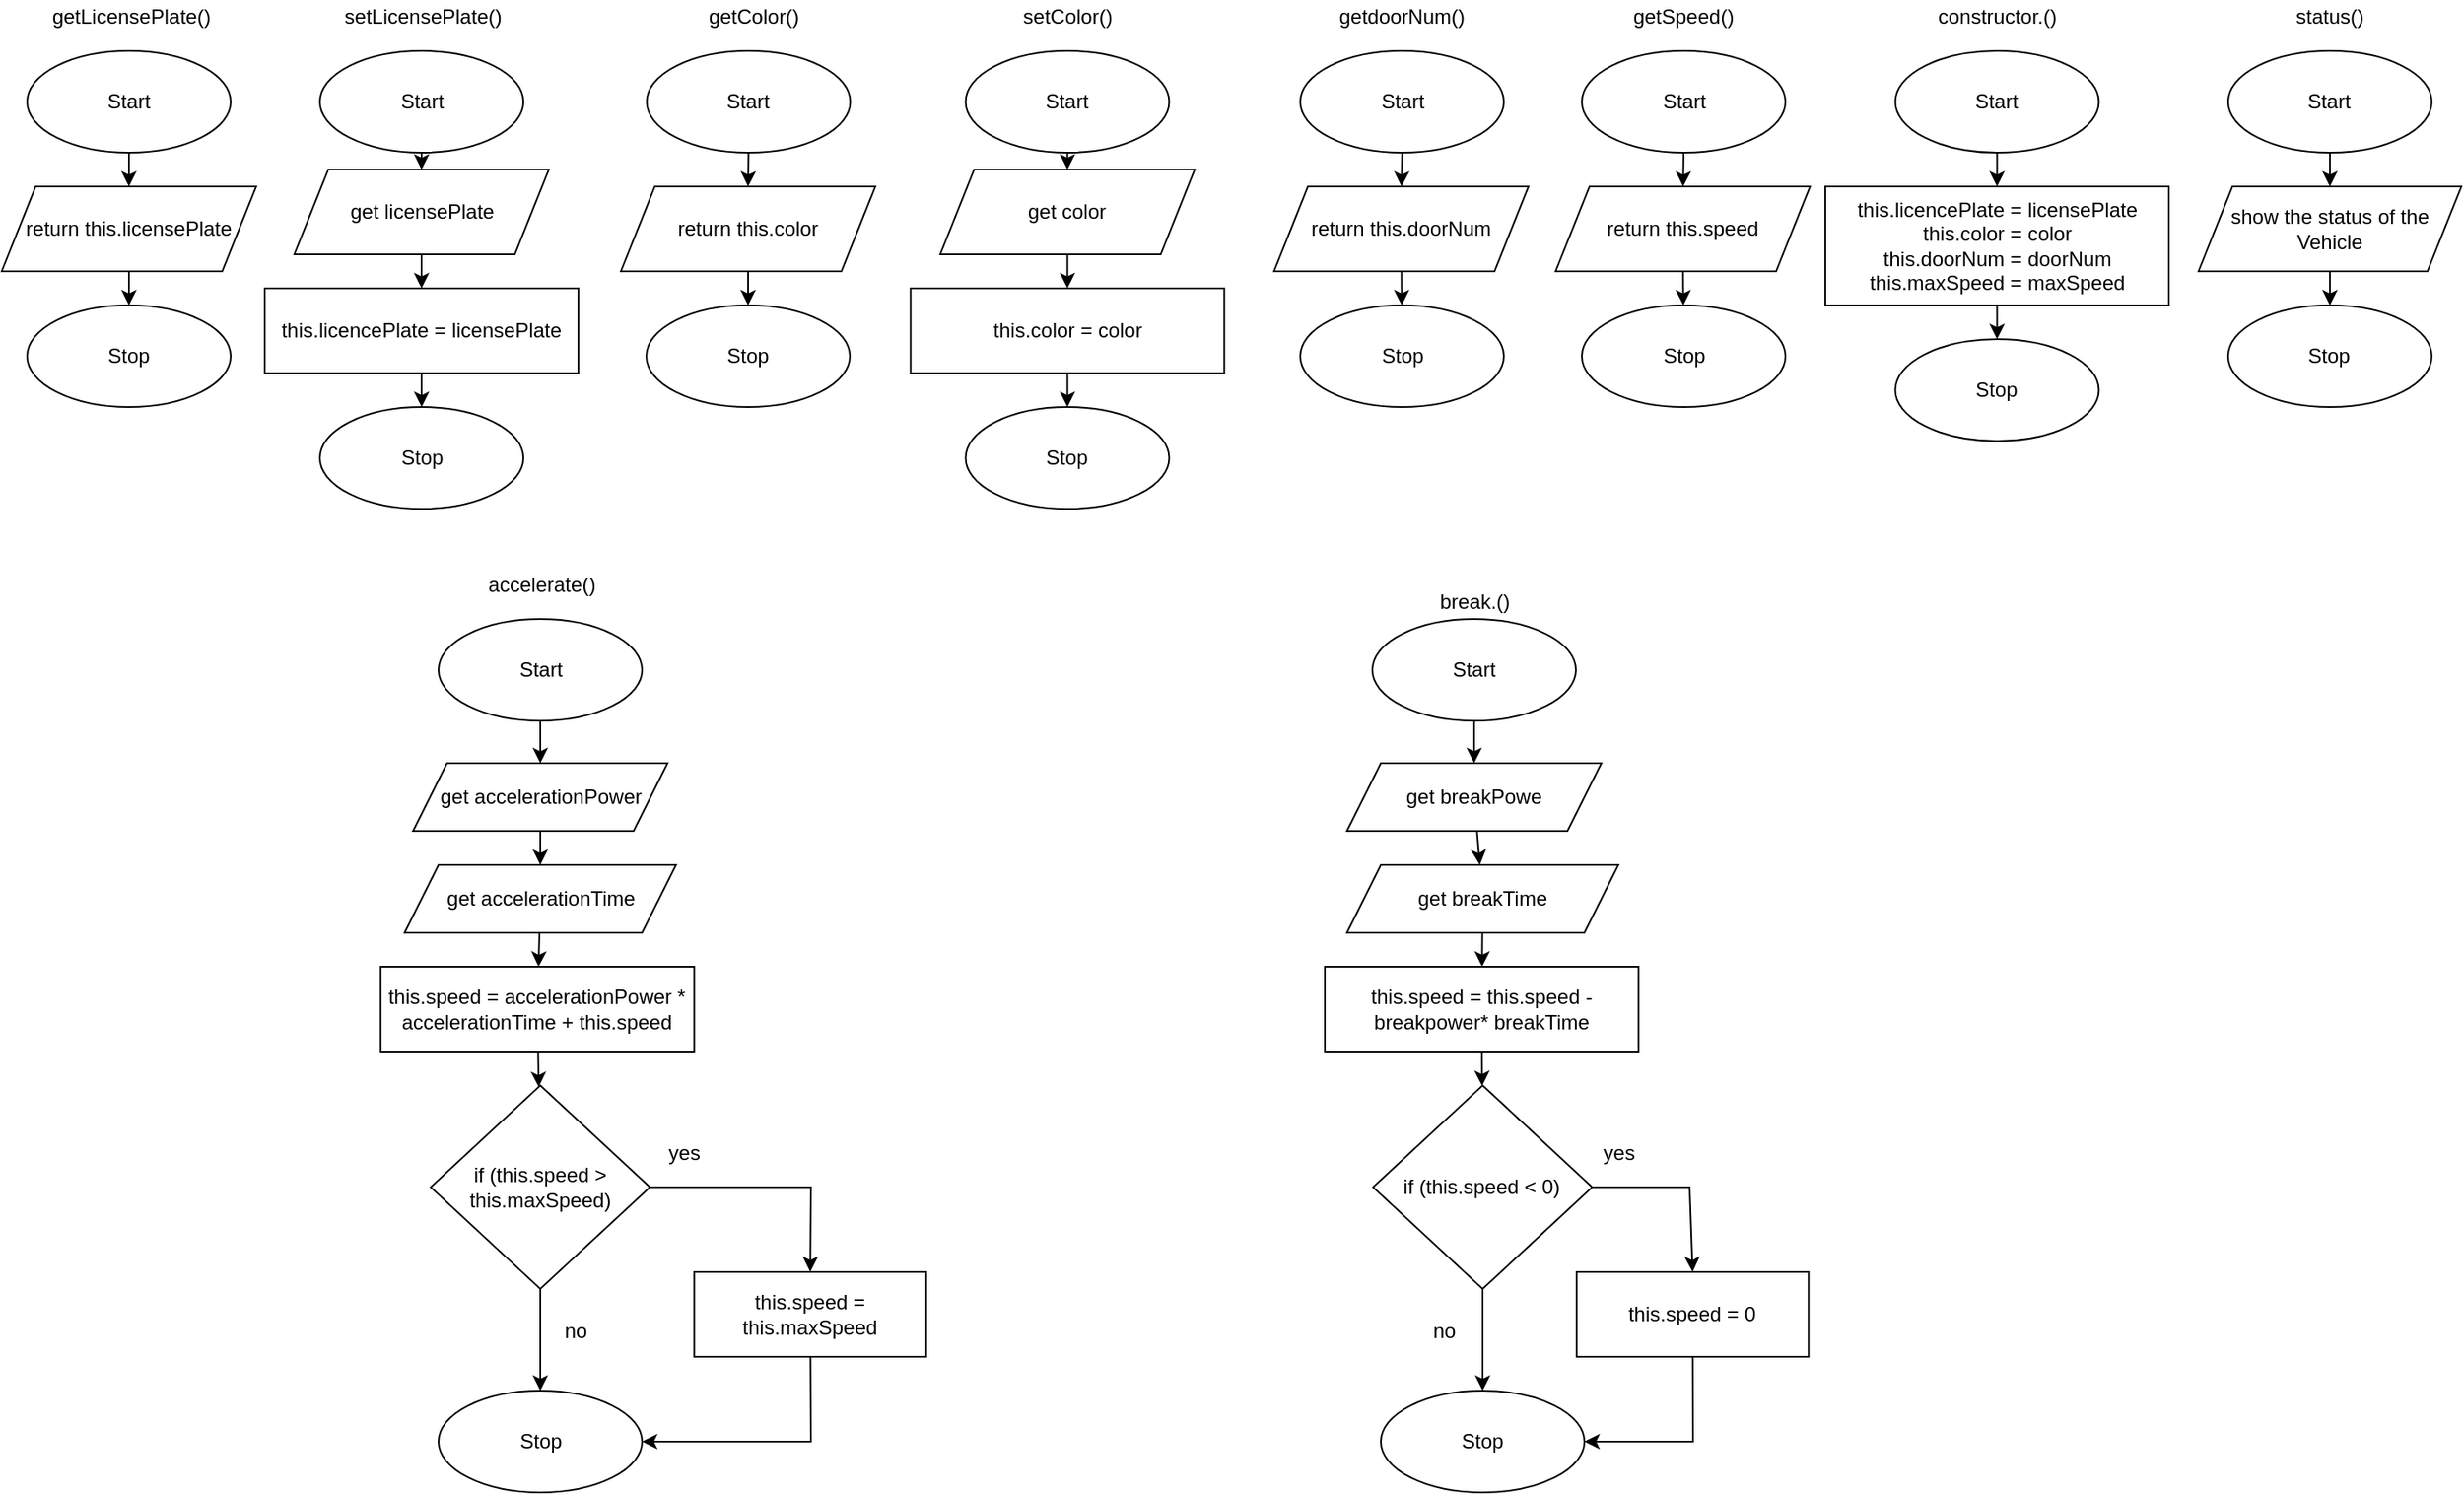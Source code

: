 <mxfile>
    <diagram id="bVoswQC8T6PlKmy4Bn8u" name="Page-1">
        <mxGraphModel dx="1147" dy="832" grid="1" gridSize="10" guides="1" tooltips="1" connect="1" arrows="1" fold="1" page="1" pageScale="1" pageWidth="827" pageHeight="1169" math="0" shadow="0">
            <root>
                <mxCell id="0"/>
                <mxCell id="1" parent="0"/>
                <mxCell id="361" style="edgeStyle=none;html=1;entryX=0.5;entryY=0;entryDx=0;entryDy=0;" parent="1" source="362" target="364" edge="1">
                    <mxGeometry relative="1" as="geometry"/>
                </mxCell>
                <mxCell id="362" value="Start" style="ellipse;whiteSpace=wrap;html=1;" parent="1" vertex="1">
                    <mxGeometry x="340" y="680" width="120" height="60" as="geometry"/>
                </mxCell>
                <mxCell id="363" value="" style="edgeStyle=none;html=1;" parent="1" source="364" target="365" edge="1">
                    <mxGeometry relative="1" as="geometry"/>
                </mxCell>
                <mxCell id="364" value="return this.licensePlate" style="shape=parallelogram;perimeter=parallelogramPerimeter;whiteSpace=wrap;html=1;fixedSize=1;" parent="1" vertex="1">
                    <mxGeometry x="325" y="760" width="150" height="50" as="geometry"/>
                </mxCell>
                <mxCell id="365" value="Stop" style="ellipse;whiteSpace=wrap;html=1;" parent="1" vertex="1">
                    <mxGeometry x="340" y="830" width="120" height="60" as="geometry"/>
                </mxCell>
                <mxCell id="366" value="getLicensePlate()" style="text;html=1;align=center;verticalAlign=middle;resizable=0;points=[];autosize=1;strokeColor=none;fillColor=none;" parent="1" vertex="1">
                    <mxGeometry x="345.5" y="650" width="110" height="20" as="geometry"/>
                </mxCell>
                <mxCell id="489" style="edgeStyle=none;html=1;entryX=0.5;entryY=0;entryDx=0;entryDy=0;" edge="1" parent="1" source="368" target="488">
                    <mxGeometry relative="1" as="geometry"/>
                </mxCell>
                <mxCell id="368" value="Start" style="ellipse;whiteSpace=wrap;html=1;" parent="1" vertex="1">
                    <mxGeometry x="512.55" y="680" width="120" height="60" as="geometry"/>
                </mxCell>
                <mxCell id="372" value="setLicensePlate()" style="text;html=1;align=center;verticalAlign=middle;resizable=0;points=[];autosize=1;strokeColor=none;fillColor=none;" parent="1" vertex="1">
                    <mxGeometry x="517.5" y="650" width="110" height="20" as="geometry"/>
                </mxCell>
                <mxCell id="482" value="" style="edgeStyle=none;html=1;" edge="1" parent="1" source="374" target="480">
                    <mxGeometry relative="1" as="geometry"/>
                </mxCell>
                <mxCell id="374" value="Start" style="ellipse;whiteSpace=wrap;html=1;" parent="1" vertex="1">
                    <mxGeometry x="1090.5" y="680" width="120" height="60" as="geometry"/>
                </mxCell>
                <mxCell id="493" style="edgeStyle=none;html=1;exitX=0.5;exitY=0;exitDx=0;exitDy=0;" edge="1" parent="1" source="377">
                    <mxGeometry relative="1" as="geometry">
                        <mxPoint x="1150" y="840" as="targetPoint"/>
                    </mxGeometry>
                </mxCell>
                <mxCell id="377" value="Stop" style="ellipse;whiteSpace=wrap;html=1;" parent="1" vertex="1">
                    <mxGeometry x="1090.5" y="830" width="120" height="60" as="geometry"/>
                </mxCell>
                <mxCell id="378" value="getdoorNum()" style="text;html=1;align=center;verticalAlign=middle;resizable=0;points=[];autosize=1;strokeColor=none;fillColor=none;" parent="1" vertex="1">
                    <mxGeometry x="1105" y="650" width="90" height="20" as="geometry"/>
                </mxCell>
                <mxCell id="465" style="edgeStyle=none;html=1;entryX=0.5;entryY=0;entryDx=0;entryDy=0;" edge="1" parent="1" source="382" target="461">
                    <mxGeometry relative="1" as="geometry"/>
                </mxCell>
                <mxCell id="382" value="Start" style="ellipse;whiteSpace=wrap;html=1;" parent="1" vertex="1">
                    <mxGeometry x="705.25" y="680" width="120" height="60" as="geometry"/>
                </mxCell>
                <mxCell id="386" value="getColor()" style="text;html=1;align=center;verticalAlign=middle;resizable=0;points=[];autosize=1;strokeColor=none;fillColor=none;" parent="1" vertex="1">
                    <mxGeometry x="733.25" y="650" width="70" height="20" as="geometry"/>
                </mxCell>
                <mxCell id="414" value="" style="edgeStyle=none;html=1;" edge="1" parent="1" source="415" target="417">
                    <mxGeometry relative="1" as="geometry"/>
                </mxCell>
                <mxCell id="415" value="Start" style="ellipse;whiteSpace=wrap;html=1;" vertex="1" parent="1">
                    <mxGeometry x="1637.47" y="680" width="120" height="60" as="geometry"/>
                </mxCell>
                <mxCell id="416" value="" style="edgeStyle=none;html=1;" edge="1" parent="1" source="417" target="418">
                    <mxGeometry relative="1" as="geometry"/>
                </mxCell>
                <mxCell id="417" value="show the status of the Vehicle" style="shape=parallelogram;perimeter=parallelogramPerimeter;whiteSpace=wrap;html=1;fixedSize=1;" vertex="1" parent="1">
                    <mxGeometry x="1620" y="760" width="154.94" height="50" as="geometry"/>
                </mxCell>
                <mxCell id="418" value="Stop" style="ellipse;whiteSpace=wrap;html=1;" vertex="1" parent="1">
                    <mxGeometry x="1637.47" y="830" width="120" height="60" as="geometry"/>
                </mxCell>
                <mxCell id="419" value="status()" style="text;html=1;align=center;verticalAlign=middle;resizable=0;points=[];autosize=1;strokeColor=none;fillColor=none;" vertex="1" parent="1">
                    <mxGeometry x="1667.47" y="650" width="60" height="20" as="geometry"/>
                </mxCell>
                <mxCell id="422" value="" style="edgeStyle=none;html=1;" edge="1" parent="1" source="423" target="425">
                    <mxGeometry relative="1" as="geometry"/>
                </mxCell>
                <mxCell id="423" value="Start" style="ellipse;whiteSpace=wrap;html=1;" vertex="1" parent="1">
                    <mxGeometry x="582.5" y="1015" width="120" height="60" as="geometry"/>
                </mxCell>
                <mxCell id="504" value="" style="edgeStyle=none;html=1;" edge="1" parent="1" source="425" target="502">
                    <mxGeometry relative="1" as="geometry"/>
                </mxCell>
                <mxCell id="425" value="get accelerationPower" style="shape=parallelogram;perimeter=parallelogramPerimeter;whiteSpace=wrap;html=1;fixedSize=1;" vertex="1" parent="1">
                    <mxGeometry x="567.5" y="1100" width="150" height="40" as="geometry"/>
                </mxCell>
                <mxCell id="426" value="Stop" style="ellipse;whiteSpace=wrap;html=1;" vertex="1" parent="1">
                    <mxGeometry x="582.5" y="1470" width="120" height="60" as="geometry"/>
                </mxCell>
                <mxCell id="427" value="accelerate()" style="text;html=1;align=center;verticalAlign=middle;resizable=0;points=[];autosize=1;strokeColor=none;fillColor=none;" vertex="1" parent="1">
                    <mxGeometry x="602.5" y="985" width="80" height="20" as="geometry"/>
                </mxCell>
                <mxCell id="513" value="" style="edgeStyle=none;html=1;" edge="1" parent="1" source="430" target="510">
                    <mxGeometry relative="1" as="geometry"/>
                </mxCell>
                <mxCell id="430" value="Start" style="ellipse;whiteSpace=wrap;html=1;" vertex="1" parent="1">
                    <mxGeometry x="1133" y="1015" width="120" height="60" as="geometry"/>
                </mxCell>
                <mxCell id="433" value="Stop" style="ellipse;whiteSpace=wrap;html=1;" vertex="1" parent="1">
                    <mxGeometry x="1138" y="1470" width="120" height="60" as="geometry"/>
                </mxCell>
                <mxCell id="434" value="break.()" style="text;html=1;align=center;verticalAlign=middle;resizable=0;points=[];autosize=1;strokeColor=none;fillColor=none;" vertex="1" parent="1">
                    <mxGeometry x="1163" y="995" width="60" height="20" as="geometry"/>
                </mxCell>
                <mxCell id="451" value="" style="edgeStyle=none;html=1;" edge="1" parent="1" source="442" target="450">
                    <mxGeometry relative="1" as="geometry"/>
                </mxCell>
                <mxCell id="442" value="Start" style="ellipse;whiteSpace=wrap;html=1;" vertex="1" parent="1">
                    <mxGeometry x="1441.25" y="680" width="120" height="60" as="geometry"/>
                </mxCell>
                <mxCell id="445" value="Stop" style="ellipse;whiteSpace=wrap;html=1;" vertex="1" parent="1">
                    <mxGeometry x="1441.25" y="850" width="120" height="60" as="geometry"/>
                </mxCell>
                <mxCell id="446" value="constructor.()" style="text;html=1;align=center;verticalAlign=middle;resizable=0;points=[];autosize=1;strokeColor=none;fillColor=none;" vertex="1" parent="1">
                    <mxGeometry x="1456.25" y="650" width="90" height="20" as="geometry"/>
                </mxCell>
                <mxCell id="452" value="" style="edgeStyle=none;html=1;" edge="1" parent="1" source="450" target="445">
                    <mxGeometry relative="1" as="geometry"/>
                </mxCell>
                <mxCell id="450" value="this.licencePlate = licensePlate&lt;br&gt;this.color = color&lt;br&gt;this.doorNum = doorNum&lt;br&gt;this.maxSpeed = maxSpeed" style="whiteSpace=wrap;html=1;" vertex="1" parent="1">
                    <mxGeometry x="1400" y="760" width="202.5" height="70" as="geometry"/>
                </mxCell>
                <mxCell id="492" style="edgeStyle=none;html=1;entryX=0.5;entryY=0;entryDx=0;entryDy=0;" edge="1" parent="1" source="454" target="458">
                    <mxGeometry relative="1" as="geometry"/>
                </mxCell>
                <mxCell id="454" value="this.licencePlate = licensePlate" style="whiteSpace=wrap;html=1;" vertex="1" parent="1">
                    <mxGeometry x="480.06" y="820" width="184.88" height="50" as="geometry"/>
                </mxCell>
                <mxCell id="458" value="Stop" style="ellipse;whiteSpace=wrap;html=1;" vertex="1" parent="1">
                    <mxGeometry x="512.55" y="890" width="120" height="60" as="geometry"/>
                </mxCell>
                <mxCell id="463" style="edgeStyle=none;html=1;entryX=0.5;entryY=0;entryDx=0;entryDy=0;" edge="1" parent="1" source="461" target="462">
                    <mxGeometry relative="1" as="geometry"/>
                </mxCell>
                <mxCell id="461" value="return this.color" style="shape=parallelogram;perimeter=parallelogramPerimeter;whiteSpace=wrap;html=1;fixedSize=1;" vertex="1" parent="1">
                    <mxGeometry x="690" y="760" width="150" height="50" as="geometry"/>
                </mxCell>
                <mxCell id="462" value="Stop" style="ellipse;whiteSpace=wrap;html=1;" vertex="1" parent="1">
                    <mxGeometry x="705" y="830" width="120" height="60" as="geometry"/>
                </mxCell>
                <mxCell id="484" value="" style="edgeStyle=none;html=1;" edge="1" parent="1" source="467" target="483">
                    <mxGeometry relative="1" as="geometry"/>
                </mxCell>
                <mxCell id="467" value="Start" style="ellipse;whiteSpace=wrap;html=1;" vertex="1" parent="1">
                    <mxGeometry x="893.25" y="680" width="120" height="60" as="geometry"/>
                </mxCell>
                <mxCell id="468" value="setColor()" style="text;html=1;align=center;verticalAlign=middle;resizable=0;points=[];autosize=1;strokeColor=none;fillColor=none;" vertex="1" parent="1">
                    <mxGeometry x="918.25" y="650" width="70" height="20" as="geometry"/>
                </mxCell>
                <mxCell id="471" value="Stop" style="ellipse;whiteSpace=wrap;html=1;" vertex="1" parent="1">
                    <mxGeometry x="893.25" y="890" width="120" height="60" as="geometry"/>
                </mxCell>
                <mxCell id="486" value="" style="edgeStyle=none;html=1;" edge="1" parent="1" source="478" target="471">
                    <mxGeometry relative="1" as="geometry"/>
                </mxCell>
                <mxCell id="478" value="this.color = color" style="whiteSpace=wrap;html=1;" vertex="1" parent="1">
                    <mxGeometry x="860.81" y="820" width="184.88" height="50" as="geometry"/>
                </mxCell>
                <mxCell id="481" value="" style="edgeStyle=none;html=1;" edge="1" parent="1" source="480" target="377">
                    <mxGeometry relative="1" as="geometry"/>
                </mxCell>
                <mxCell id="480" value="return this.doorNum" style="shape=parallelogram;perimeter=parallelogramPerimeter;whiteSpace=wrap;html=1;fixedSize=1;" vertex="1" parent="1">
                    <mxGeometry x="1075" y="760" width="150" height="50" as="geometry"/>
                </mxCell>
                <mxCell id="485" value="" style="edgeStyle=none;html=1;" edge="1" parent="1" source="483" target="478">
                    <mxGeometry relative="1" as="geometry"/>
                </mxCell>
                <mxCell id="483" value="get color" style="shape=parallelogram;perimeter=parallelogramPerimeter;whiteSpace=wrap;html=1;fixedSize=1;" vertex="1" parent="1">
                    <mxGeometry x="878.25" y="750" width="150" height="50" as="geometry"/>
                </mxCell>
                <mxCell id="491" style="edgeStyle=none;html=1;entryX=0.5;entryY=0;entryDx=0;entryDy=0;" edge="1" parent="1" source="488" target="454">
                    <mxGeometry relative="1" as="geometry"/>
                </mxCell>
                <mxCell id="488" value="get licensePlate" style="shape=parallelogram;perimeter=parallelogramPerimeter;whiteSpace=wrap;html=1;fixedSize=1;" vertex="1" parent="1">
                    <mxGeometry x="497.5" y="750" width="150" height="50" as="geometry"/>
                </mxCell>
                <mxCell id="494" value="" style="edgeStyle=none;html=1;" edge="1" parent="1" source="495" target="500">
                    <mxGeometry relative="1" as="geometry"/>
                </mxCell>
                <mxCell id="495" value="Start" style="ellipse;whiteSpace=wrap;html=1;" vertex="1" parent="1">
                    <mxGeometry x="1256.5" y="680" width="120" height="60" as="geometry"/>
                </mxCell>
                <mxCell id="496" style="edgeStyle=none;html=1;exitX=0.5;exitY=0;exitDx=0;exitDy=0;" edge="1" parent="1" source="497">
                    <mxGeometry relative="1" as="geometry">
                        <mxPoint x="1316" y="840" as="targetPoint"/>
                    </mxGeometry>
                </mxCell>
                <mxCell id="497" value="Stop" style="ellipse;whiteSpace=wrap;html=1;" vertex="1" parent="1">
                    <mxGeometry x="1256.5" y="830" width="120" height="60" as="geometry"/>
                </mxCell>
                <mxCell id="498" value="getSpeed()" style="text;html=1;align=center;verticalAlign=middle;resizable=0;points=[];autosize=1;strokeColor=none;fillColor=none;" vertex="1" parent="1">
                    <mxGeometry x="1281" y="650" width="70" height="20" as="geometry"/>
                </mxCell>
                <mxCell id="499" value="" style="edgeStyle=none;html=1;" edge="1" parent="1" source="500" target="497">
                    <mxGeometry relative="1" as="geometry"/>
                </mxCell>
                <mxCell id="500" value="return this.speed" style="shape=parallelogram;perimeter=parallelogramPerimeter;whiteSpace=wrap;html=1;fixedSize=1;" vertex="1" parent="1">
                    <mxGeometry x="1241" y="760" width="150" height="50" as="geometry"/>
                </mxCell>
                <mxCell id="506" value="" style="edgeStyle=none;html=1;" edge="1" parent="1" source="502" target="505">
                    <mxGeometry relative="1" as="geometry"/>
                </mxCell>
                <mxCell id="502" value="get accelerationTime" style="shape=parallelogram;perimeter=parallelogramPerimeter;whiteSpace=wrap;html=1;fixedSize=1;" vertex="1" parent="1">
                    <mxGeometry x="562.5" y="1160" width="160" height="40" as="geometry"/>
                </mxCell>
                <mxCell id="519" value="" style="edgeStyle=none;html=1;" edge="1" parent="1" source="505" target="518">
                    <mxGeometry relative="1" as="geometry"/>
                </mxCell>
                <mxCell id="505" value="this.speed = accelerationPower * accelerationTime + this.speed" style="whiteSpace=wrap;html=1;" vertex="1" parent="1">
                    <mxGeometry x="548.37" y="1220" width="184.88" height="50" as="geometry"/>
                </mxCell>
                <mxCell id="514" value="" style="edgeStyle=none;html=1;" edge="1" parent="1" source="510" target="512">
                    <mxGeometry relative="1" as="geometry"/>
                </mxCell>
                <mxCell id="510" value="get breakPowe" style="shape=parallelogram;perimeter=parallelogramPerimeter;whiteSpace=wrap;html=1;fixedSize=1;" vertex="1" parent="1">
                    <mxGeometry x="1118" y="1100" width="150" height="40" as="geometry"/>
                </mxCell>
                <mxCell id="517" value="" style="edgeStyle=none;html=1;" edge="1" parent="1" source="512" target="516">
                    <mxGeometry relative="1" as="geometry"/>
                </mxCell>
                <mxCell id="512" value="get breakTime" style="shape=parallelogram;perimeter=parallelogramPerimeter;whiteSpace=wrap;html=1;fixedSize=1;" vertex="1" parent="1">
                    <mxGeometry x="1118" y="1160" width="160" height="40" as="geometry"/>
                </mxCell>
                <mxCell id="527" value="" style="edgeStyle=none;rounded=0;html=1;" edge="1" parent="1" source="516" target="526">
                    <mxGeometry relative="1" as="geometry"/>
                </mxCell>
                <mxCell id="516" value="this.speed = this.speed - breakpower* breakTime" style="whiteSpace=wrap;html=1;" vertex="1" parent="1">
                    <mxGeometry x="1105.0" y="1220" width="184.88" height="50" as="geometry"/>
                </mxCell>
                <mxCell id="521" style="edgeStyle=none;html=1;entryX=0.5;entryY=0;entryDx=0;entryDy=0;" edge="1" parent="1" source="518" target="426">
                    <mxGeometry relative="1" as="geometry"/>
                </mxCell>
                <mxCell id="522" style="edgeStyle=none;html=1;entryX=0.5;entryY=0;entryDx=0;entryDy=0;rounded=0;" edge="1" parent="1" source="518" target="520">
                    <mxGeometry relative="1" as="geometry">
                        <Array as="points">
                            <mxPoint x="802" y="1350"/>
                        </Array>
                    </mxGeometry>
                </mxCell>
                <mxCell id="518" value="if (this.speed &amp;gt; this.maxSpeed)" style="rhombus;whiteSpace=wrap;html=1;" vertex="1" parent="1">
                    <mxGeometry x="577.9" y="1290" width="129.19" height="120" as="geometry"/>
                </mxCell>
                <mxCell id="523" style="edgeStyle=none;html=1;entryX=1;entryY=0.5;entryDx=0;entryDy=0;rounded=0;" edge="1" parent="1" source="520" target="426">
                    <mxGeometry relative="1" as="geometry">
                        <Array as="points">
                            <mxPoint x="802" y="1500"/>
                        </Array>
                    </mxGeometry>
                </mxCell>
                <mxCell id="520" value="this.speed = this.maxSpeed" style="whiteSpace=wrap;html=1;" vertex="1" parent="1">
                    <mxGeometry x="733.25" y="1400" width="136.75" height="50" as="geometry"/>
                </mxCell>
                <mxCell id="524" value="yes" style="text;html=1;align=center;verticalAlign=middle;resizable=0;points=[];autosize=1;strokeColor=none;fillColor=none;" vertex="1" parent="1">
                    <mxGeometry x="712.09" y="1320" width="30" height="20" as="geometry"/>
                </mxCell>
                <mxCell id="525" value="no" style="text;html=1;align=center;verticalAlign=middle;resizable=0;points=[];autosize=1;strokeColor=none;fillColor=none;" vertex="1" parent="1">
                    <mxGeometry x="647.5" y="1425" width="30" height="20" as="geometry"/>
                </mxCell>
                <mxCell id="529" style="edgeStyle=none;rounded=0;html=1;entryX=0.5;entryY=0;entryDx=0;entryDy=0;" edge="1" parent="1" source="526" target="528">
                    <mxGeometry relative="1" as="geometry">
                        <Array as="points">
                            <mxPoint x="1320" y="1350"/>
                        </Array>
                    </mxGeometry>
                </mxCell>
                <mxCell id="531" value="" style="edgeStyle=none;rounded=0;html=1;" edge="1" parent="1" source="526" target="433">
                    <mxGeometry relative="1" as="geometry"/>
                </mxCell>
                <mxCell id="526" value="if (this.speed &amp;lt; 0)" style="rhombus;whiteSpace=wrap;html=1;" vertex="1" parent="1">
                    <mxGeometry x="1133.41" y="1290" width="129.19" height="120" as="geometry"/>
                </mxCell>
                <mxCell id="530" style="edgeStyle=none;rounded=0;html=1;entryX=1;entryY=0.5;entryDx=0;entryDy=0;" edge="1" parent="1" source="528" target="433">
                    <mxGeometry relative="1" as="geometry">
                        <Array as="points">
                            <mxPoint x="1322" y="1500"/>
                        </Array>
                    </mxGeometry>
                </mxCell>
                <mxCell id="528" value="this.speed = 0" style="whiteSpace=wrap;html=1;" vertex="1" parent="1">
                    <mxGeometry x="1253.41" y="1400" width="136.75" height="50" as="geometry"/>
                </mxCell>
                <mxCell id="532" value="yes" style="text;html=1;align=center;verticalAlign=middle;resizable=0;points=[];autosize=1;strokeColor=none;fillColor=none;" vertex="1" parent="1">
                    <mxGeometry x="1262.6" y="1320" width="30" height="20" as="geometry"/>
                </mxCell>
                <mxCell id="535" value="no" style="text;html=1;align=center;verticalAlign=middle;resizable=0;points=[];autosize=1;strokeColor=none;fillColor=none;" vertex="1" parent="1">
                    <mxGeometry x="1160" y="1425" width="30" height="20" as="geometry"/>
                </mxCell>
            </root>
        </mxGraphModel>
    </diagram>
</mxfile>